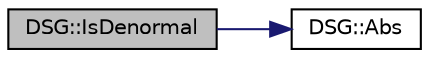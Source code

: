 digraph "DSG::IsDenormal"
{
  edge [fontname="Helvetica",fontsize="10",labelfontname="Helvetica",labelfontsize="10"];
  node [fontname="Helvetica",fontsize="10",shape=record];
  rankdir="LR";
  Node1 [label="DSG::IsDenormal",height=0.2,width=0.4,color="black", fillcolor="grey75", style="filled", fontcolor="black"];
  Node1 -> Node2 [color="midnightblue",fontsize="10",style="solid"];
  Node2 [label="DSG::Abs",height=0.2,width=0.4,color="black", fillcolor="white", style="filled",URL="$namespace_d_s_g.html#a0af03bade7e25e8da80e3022af0e45a7",tooltip="DSG::Abs - Calculate absolute value. "];
}
